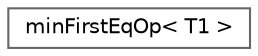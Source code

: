 digraph "Graphical Class Hierarchy"
{
 // LATEX_PDF_SIZE
  bgcolor="transparent";
  edge [fontname=Helvetica,fontsize=10,labelfontname=Helvetica,labelfontsize=10];
  node [fontname=Helvetica,fontsize=10,shape=box,height=0.2,width=0.4];
  rankdir="LR";
  Node0 [id="Node000000",label="minFirstEqOp\< T1 \>",height=0.2,width=0.4,color="grey40", fillcolor="white", style="filled",URL="$structFoam_1_1minFirstEqOp.html",tooltip=" "];
}
